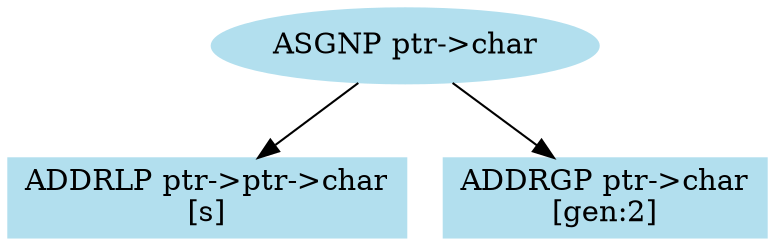 ////////////////////////////////////////////////////////////////////////////////
// Generate the dot file for drawing semantic structure of statements

// File name: test.c
// Line number: 3
////////////////////////////////////////////////////////////////////////////////

digraph semantic_dag  {
    node [color=lightblue2, style=filled];

    v1 [label="ASGNP ptr->char"];
    v2 [label="ADDRLP ptr->ptr->char\n\[s\]", shape=box];
    v3 [label="ADDRGP ptr->char\n\[gen:2\]", shape=box];
    v1 -> v2;
    v1 -> v3;

}
